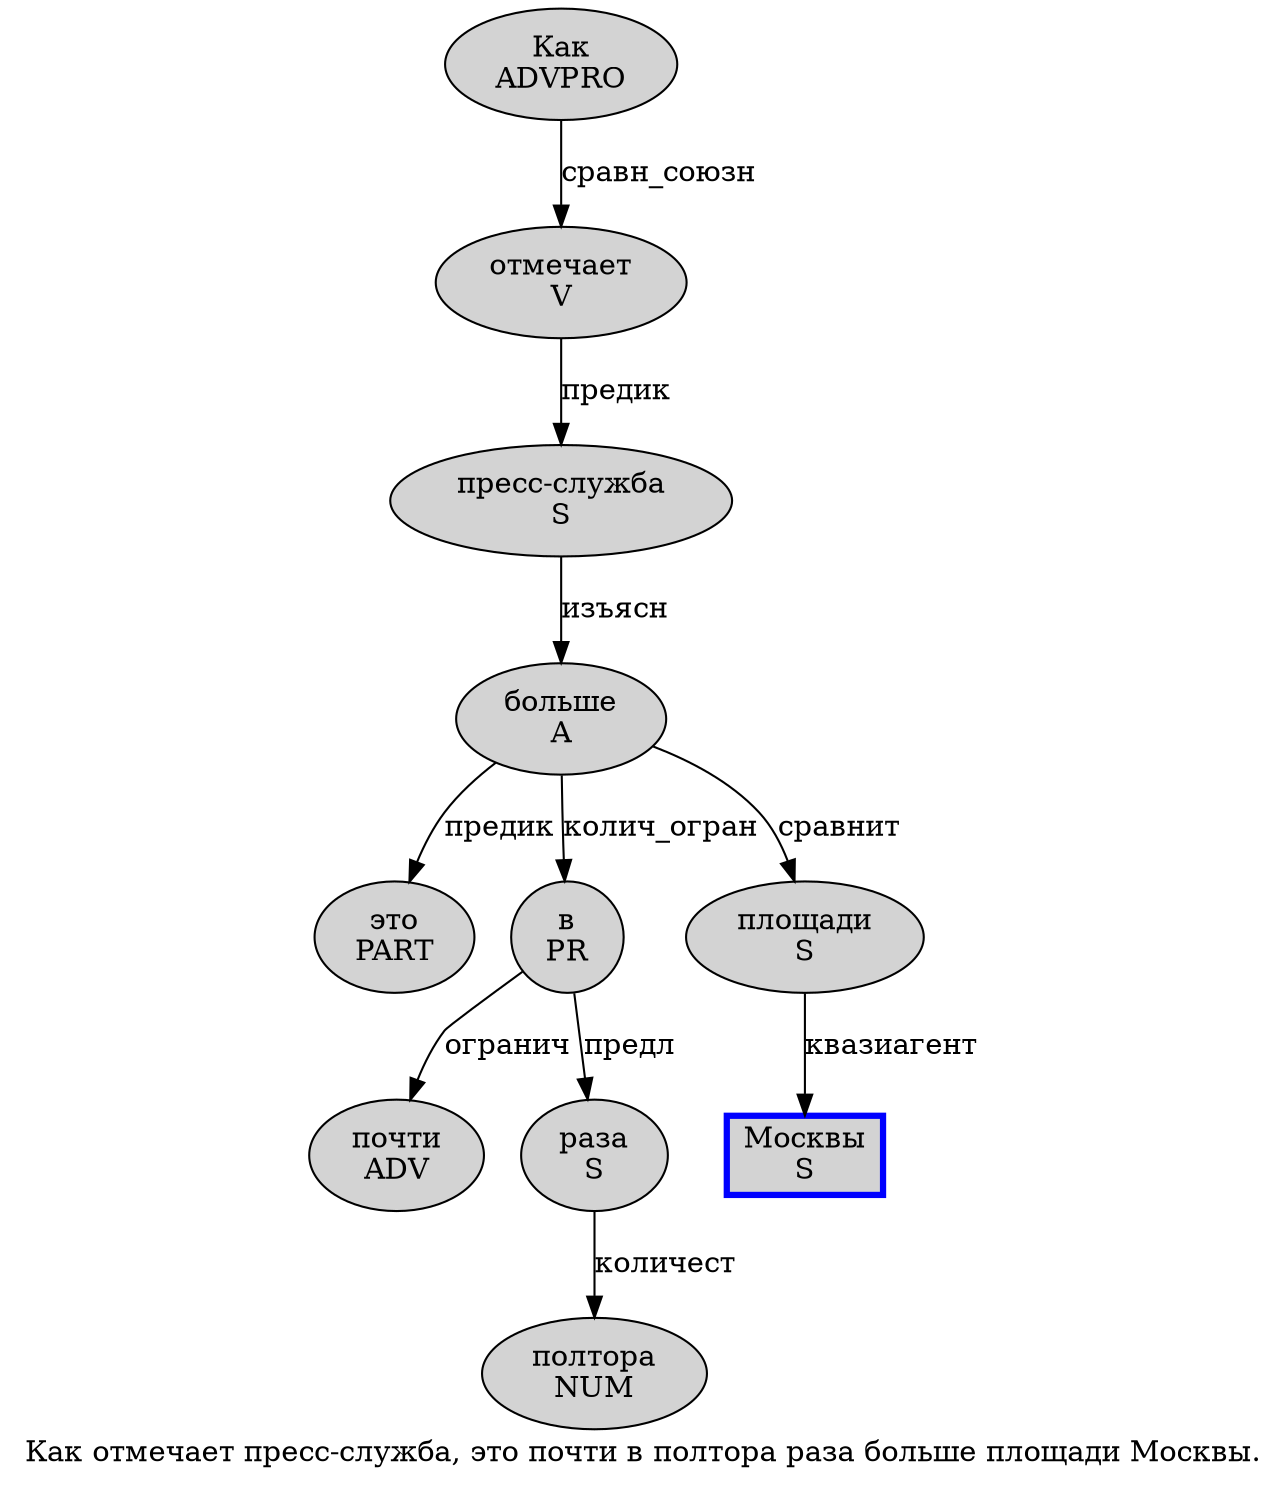 digraph SENTENCE_709 {
	graph [label="Как отмечает пресс-служба, это почти в полтора раза больше площади Москвы."]
	node [style=filled]
		0 [label="Как
ADVPRO" color="" fillcolor=lightgray penwidth=1 shape=ellipse]
		1 [label="отмечает
V" color="" fillcolor=lightgray penwidth=1 shape=ellipse]
		2 [label="пресс-служба
S" color="" fillcolor=lightgray penwidth=1 shape=ellipse]
		4 [label="это
PART" color="" fillcolor=lightgray penwidth=1 shape=ellipse]
		5 [label="почти
ADV" color="" fillcolor=lightgray penwidth=1 shape=ellipse]
		6 [label="в
PR" color="" fillcolor=lightgray penwidth=1 shape=ellipse]
		7 [label="полтора
NUM" color="" fillcolor=lightgray penwidth=1 shape=ellipse]
		8 [label="раза
S" color="" fillcolor=lightgray penwidth=1 shape=ellipse]
		9 [label="больше
A" color="" fillcolor=lightgray penwidth=1 shape=ellipse]
		10 [label="площади
S" color="" fillcolor=lightgray penwidth=1 shape=ellipse]
		11 [label="Москвы
S" color=blue fillcolor=lightgray penwidth=3 shape=box]
			6 -> 5 [label="огранич"]
			6 -> 8 [label="предл"]
			0 -> 1 [label="сравн_союзн"]
			10 -> 11 [label="квазиагент"]
			2 -> 9 [label="изъясн"]
			9 -> 4 [label="предик"]
			9 -> 6 [label="колич_огран"]
			9 -> 10 [label="сравнит"]
			1 -> 2 [label="предик"]
			8 -> 7 [label="количест"]
}